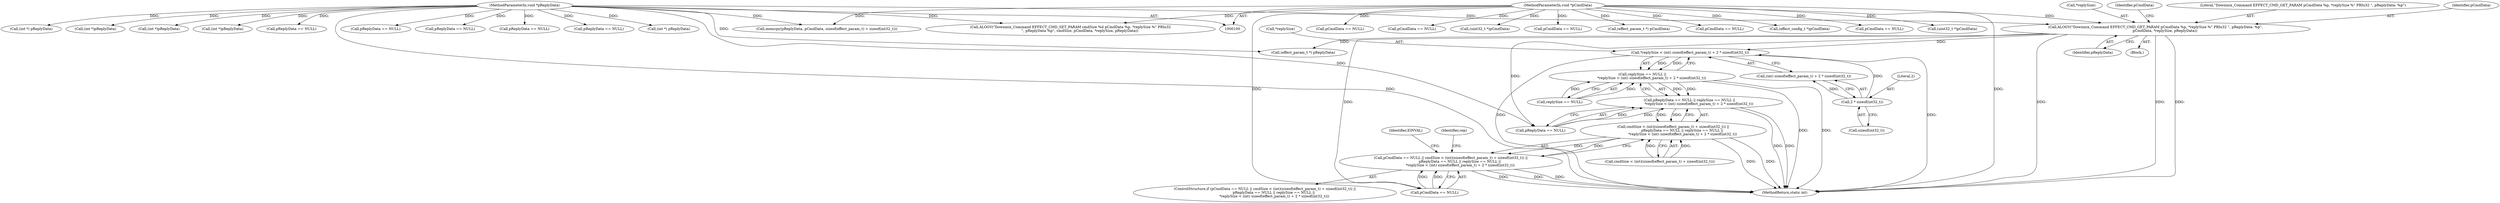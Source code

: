 digraph "0_Android_aeea52da00d210587fb3ed895de3d5f2e0264c88_0@pointer" {
"1000245" [label="(Call,*replySize < (int) sizeof(effect_param_t) + 2 * sizeof(int32_t))"];
"1000216" [label="(Call,ALOGV(\"Downmix_Command EFFECT_CMD_GET_PARAM pCmdData %p, *replySize %\" PRIu32 \", pReplyData: %p\",\n                 pCmdData, *replySize, pReplyData))"];
"1000104" [label="(MethodParameterIn,void *pCmdData)"];
"1000106" [label="(MethodParameterIn,void *pReplyData)"];
"1000253" [label="(Call,2 * sizeof(int32_t))"];
"1000241" [label="(Call,replySize == NULL ||\n                 *replySize < (int) sizeof(effect_param_t) + 2 * sizeof(int32_t))"];
"1000237" [label="(Call,pReplyData == NULL || replySize == NULL ||\n                 *replySize < (int) sizeof(effect_param_t) + 2 * sizeof(int32_t))"];
"1000227" [label="(Call,cmdSize < (int)(sizeof(effect_param_t) + sizeof(int32_t)) ||\n                pReplyData == NULL || replySize == NULL ||\n                 *replySize < (int) sizeof(effect_param_t) + 2 * sizeof(int32_t))"];
"1000223" [label="(Call,pCmdData == NULL || cmdSize < (int)(sizeof(effect_param_t) + sizeof(int32_t)) ||\n                pReplyData == NULL || replySize == NULL ||\n                 *replySize < (int) sizeof(effect_param_t) + 2 * sizeof(int32_t))"];
"1000246" [label="(Call,*replySize)"];
"1000334" [label="(Call,pReplyData == NULL)"];
"1000320" [label="(Call,pCmdData == NULL)"];
"1000228" [label="(Call,cmdSize < (int)(sizeof(effect_param_t) + sizeof(int32_t)))"];
"1000534" [label="(Call,(uint32_t *)pCmdData)"];
"1000142" [label="(Block,)"];
"1000237" [label="(Call,pReplyData == NULL || replySize == NULL ||\n                 *replySize < (int) sizeof(effect_param_t) + 2 * sizeof(int32_t))"];
"1000200" [label="(Call,(int *) pReplyData)"];
"1000549" [label="(Call,pCmdData == NULL)"];
"1000242" [label="(Call,replySize == NULL)"];
"1000227" [label="(Call,cmdSize < (int)(sizeof(effect_param_t) + sizeof(int32_t)) ||\n                pReplyData == NULL || replySize == NULL ||\n                 *replySize < (int) sizeof(effect_param_t) + 2 * sizeof(int32_t))"];
"1000173" [label="(Call,pCmdData == NULL)"];
"1000267" [label="(Call,memcpy(pReplyData, pCmdData, sizeof(effect_param_t) + sizeof(int32_t)))"];
"1000253" [label="(Call,2 * sizeof(int32_t))"];
"1000572" [label="(MethodReturn,static int)"];
"1000520" [label="(Call,(uint32_t *)pCmdData)"];
"1000478" [label="(Call,pCmdData == NULL)"];
"1000223" [label="(Call,pCmdData == NULL || cmdSize < (int)(sizeof(effect_param_t) + sizeof(int32_t)) ||\n                pReplyData == NULL || replySize == NULL ||\n                 *replySize < (int) sizeof(effect_param_t) + 2 * sizeof(int32_t))"];
"1000216" [label="(Call,ALOGV(\"Downmix_Command EFFECT_CMD_GET_PARAM pCmdData %p, *replySize %\" PRIu32 \", pReplyData: %p\",\n                 pCmdData, *replySize, pReplyData))"];
"1000164" [label="(Call,(int *) pReplyData)"];
"1000219" [label="(Call,*replySize)"];
"1000254" [label="(Literal,2)"];
"1000311" [label="(Call,ALOGV(\"Downmix_Command EFFECT_CMD_SET_PARAM cmdSize %d pCmdData %p, *replySize %\" PRIu32\n                 \", pReplyData %p\", cmdSize, pCmdData, *replySize, pReplyData))"];
"1000355" [label="(Call,(effect_param_t *) pCmdData)"];
"1000106" [label="(MethodParameterIn,void *pReplyData)"];
"1000496" [label="(Call,pCmdData == NULL)"];
"1000222" [label="(ControlStructure,if (pCmdData == NULL || cmdSize < (int)(sizeof(effect_param_t) + sizeof(int32_t)) ||\n                pReplyData == NULL || replySize == NULL ||\n                 *replySize < (int) sizeof(effect_param_t) + 2 * sizeof(int32_t)))"];
"1000260" [label="(Identifier,EINVAL)"];
"1000221" [label="(Identifier,pReplyData)"];
"1000104" [label="(MethodParameterIn,void *pCmdData)"];
"1000470" [label="(Call,(int *)pReplyData)"];
"1000238" [label="(Call,pReplyData == NULL)"];
"1000427" [label="(Call,(int *)pReplyData)"];
"1000225" [label="(Identifier,pCmdData)"];
"1000263" [label="(Identifier,rep)"];
"1000241" [label="(Call,replySize == NULL ||\n                 *replySize < (int) sizeof(effect_param_t) + 2 * sizeof(int32_t))"];
"1000248" [label="(Call,(int) sizeof(effect_param_t) + 2 * sizeof(int32_t))"];
"1000360" [label="(Call,(int *)pReplyData)"];
"1000217" [label="(Literal,\"Downmix_Command EFFECT_CMD_GET_PARAM pCmdData %p, *replySize %\" PRIu32 \", pReplyData: %p\")"];
"1000392" [label="(Call,pReplyData == NULL)"];
"1000224" [label="(Call,pCmdData == NULL)"];
"1000264" [label="(Call,(effect_param_t *) pReplyData)"];
"1000146" [label="(Call,pReplyData == NULL)"];
"1000255" [label="(Call,sizeof(int32_t))"];
"1000245" [label="(Call,*replySize < (int) sizeof(effect_param_t) + 2 * sizeof(int32_t))"];
"1000218" [label="(Identifier,pCmdData)"];
"1000435" [label="(Call,pReplyData == NULL)"];
"1000182" [label="(Call,pReplyData == NULL)"];
"1000205" [label="(Call,(effect_config_t *)pCmdData)"];
"1000245" -> "1000241"  [label="AST: "];
"1000245" -> "1000248"  [label="CFG: "];
"1000246" -> "1000245"  [label="AST: "];
"1000248" -> "1000245"  [label="AST: "];
"1000241" -> "1000245"  [label="CFG: "];
"1000245" -> "1000572"  [label="DDG: "];
"1000245" -> "1000572"  [label="DDG: "];
"1000245" -> "1000241"  [label="DDG: "];
"1000245" -> "1000241"  [label="DDG: "];
"1000216" -> "1000245"  [label="DDG: "];
"1000253" -> "1000245"  [label="DDG: "];
"1000216" -> "1000142"  [label="AST: "];
"1000216" -> "1000221"  [label="CFG: "];
"1000217" -> "1000216"  [label="AST: "];
"1000218" -> "1000216"  [label="AST: "];
"1000219" -> "1000216"  [label="AST: "];
"1000221" -> "1000216"  [label="AST: "];
"1000225" -> "1000216"  [label="CFG: "];
"1000216" -> "1000572"  [label="DDG: "];
"1000216" -> "1000572"  [label="DDG: "];
"1000216" -> "1000572"  [label="DDG: "];
"1000104" -> "1000216"  [label="DDG: "];
"1000106" -> "1000216"  [label="DDG: "];
"1000216" -> "1000224"  [label="DDG: "];
"1000216" -> "1000238"  [label="DDG: "];
"1000216" -> "1000264"  [label="DDG: "];
"1000104" -> "1000100"  [label="AST: "];
"1000104" -> "1000572"  [label="DDG: "];
"1000104" -> "1000173"  [label="DDG: "];
"1000104" -> "1000205"  [label="DDG: "];
"1000104" -> "1000224"  [label="DDG: "];
"1000104" -> "1000267"  [label="DDG: "];
"1000104" -> "1000311"  [label="DDG: "];
"1000104" -> "1000320"  [label="DDG: "];
"1000104" -> "1000355"  [label="DDG: "];
"1000104" -> "1000478"  [label="DDG: "];
"1000104" -> "1000496"  [label="DDG: "];
"1000104" -> "1000520"  [label="DDG: "];
"1000104" -> "1000534"  [label="DDG: "];
"1000104" -> "1000549"  [label="DDG: "];
"1000106" -> "1000100"  [label="AST: "];
"1000106" -> "1000572"  [label="DDG: "];
"1000106" -> "1000146"  [label="DDG: "];
"1000106" -> "1000164"  [label="DDG: "];
"1000106" -> "1000182"  [label="DDG: "];
"1000106" -> "1000200"  [label="DDG: "];
"1000106" -> "1000238"  [label="DDG: "];
"1000106" -> "1000264"  [label="DDG: "];
"1000106" -> "1000267"  [label="DDG: "];
"1000106" -> "1000311"  [label="DDG: "];
"1000106" -> "1000334"  [label="DDG: "];
"1000106" -> "1000360"  [label="DDG: "];
"1000106" -> "1000392"  [label="DDG: "];
"1000106" -> "1000427"  [label="DDG: "];
"1000106" -> "1000435"  [label="DDG: "];
"1000106" -> "1000470"  [label="DDG: "];
"1000253" -> "1000248"  [label="AST: "];
"1000253" -> "1000255"  [label="CFG: "];
"1000254" -> "1000253"  [label="AST: "];
"1000255" -> "1000253"  [label="AST: "];
"1000248" -> "1000253"  [label="CFG: "];
"1000253" -> "1000248"  [label="DDG: "];
"1000241" -> "1000237"  [label="AST: "];
"1000241" -> "1000242"  [label="CFG: "];
"1000242" -> "1000241"  [label="AST: "];
"1000237" -> "1000241"  [label="CFG: "];
"1000241" -> "1000572"  [label="DDG: "];
"1000241" -> "1000572"  [label="DDG: "];
"1000241" -> "1000237"  [label="DDG: "];
"1000241" -> "1000237"  [label="DDG: "];
"1000242" -> "1000241"  [label="DDG: "];
"1000242" -> "1000241"  [label="DDG: "];
"1000237" -> "1000227"  [label="AST: "];
"1000237" -> "1000238"  [label="CFG: "];
"1000238" -> "1000237"  [label="AST: "];
"1000227" -> "1000237"  [label="CFG: "];
"1000237" -> "1000572"  [label="DDG: "];
"1000237" -> "1000572"  [label="DDG: "];
"1000237" -> "1000227"  [label="DDG: "];
"1000237" -> "1000227"  [label="DDG: "];
"1000238" -> "1000237"  [label="DDG: "];
"1000238" -> "1000237"  [label="DDG: "];
"1000227" -> "1000223"  [label="AST: "];
"1000227" -> "1000228"  [label="CFG: "];
"1000228" -> "1000227"  [label="AST: "];
"1000223" -> "1000227"  [label="CFG: "];
"1000227" -> "1000572"  [label="DDG: "];
"1000227" -> "1000572"  [label="DDG: "];
"1000227" -> "1000223"  [label="DDG: "];
"1000227" -> "1000223"  [label="DDG: "];
"1000228" -> "1000227"  [label="DDG: "];
"1000228" -> "1000227"  [label="DDG: "];
"1000223" -> "1000222"  [label="AST: "];
"1000223" -> "1000224"  [label="CFG: "];
"1000224" -> "1000223"  [label="AST: "];
"1000260" -> "1000223"  [label="CFG: "];
"1000263" -> "1000223"  [label="CFG: "];
"1000223" -> "1000572"  [label="DDG: "];
"1000223" -> "1000572"  [label="DDG: "];
"1000223" -> "1000572"  [label="DDG: "];
"1000224" -> "1000223"  [label="DDG: "];
"1000224" -> "1000223"  [label="DDG: "];
}
